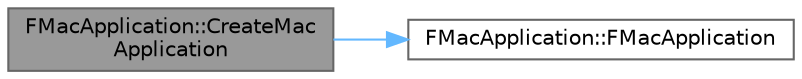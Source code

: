 digraph "FMacApplication::CreateMacApplication"
{
 // INTERACTIVE_SVG=YES
 // LATEX_PDF_SIZE
  bgcolor="transparent";
  edge [fontname=Helvetica,fontsize=10,labelfontname=Helvetica,labelfontsize=10];
  node [fontname=Helvetica,fontsize=10,shape=box,height=0.2,width=0.4];
  rankdir="LR";
  Node1 [id="Node000001",label="FMacApplication::CreateMac\lApplication",height=0.2,width=0.4,color="gray40", fillcolor="grey60", style="filled", fontcolor="black",tooltip=" "];
  Node1 -> Node2 [id="edge1_Node000001_Node000002",color="steelblue1",style="solid",tooltip=" "];
  Node2 [id="Node000002",label="FMacApplication::FMacApplication",height=0.2,width=0.4,color="grey40", fillcolor="white", style="filled",URL="$d6/d7e/classFMacApplication.html#ade4ac54a7bbdb27db2549d87945168d3",tooltip=" "];
}
